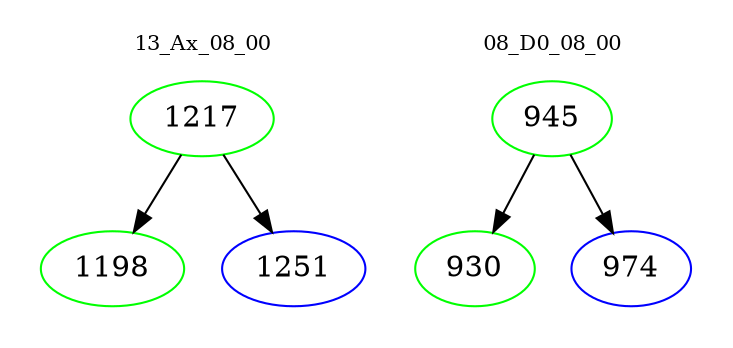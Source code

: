 digraph{
subgraph cluster_0 {
color = white
label = "13_Ax_08_00";
fontsize=10;
T0_1217 [label="1217", color="green"]
T0_1217 -> T0_1198 [color="black"]
T0_1198 [label="1198", color="green"]
T0_1217 -> T0_1251 [color="black"]
T0_1251 [label="1251", color="blue"]
}
subgraph cluster_1 {
color = white
label = "08_D0_08_00";
fontsize=10;
T1_945 [label="945", color="green"]
T1_945 -> T1_930 [color="black"]
T1_930 [label="930", color="green"]
T1_945 -> T1_974 [color="black"]
T1_974 [label="974", color="blue"]
}
}
